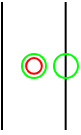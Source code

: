 <mxfile compressed="false" version="20.3.0" type="device">
  <diagram name="ND0032" id="qsxdDLgZaSoumH7-Wchw">
    <mxGraphModel dx="782" dy="531" grid="1" gridSize="2" guides="1" tooltips="1" connect="1" arrows="1" fold="1" page="1" pageScale="1" pageWidth="1169" pageHeight="827" math="0" shadow="0">
      <root>
        <mxCell id="SXBRzpKuDRuvWZq6fp0s-0" />
        <mxCell id="SXBRzpKuDRuvWZq6fp0s-131" value="Label" style="locked=1;" parent="SXBRzpKuDRuvWZq6fp0s-0" />
        <object label="Symbol" Width="2" Height="4" UoM="mm" id="SXBRzpKuDRuvWZq6fp0s-134">
          <mxCell style="" parent="SXBRzpKuDRuvWZq6fp0s-0" />
        </object>
        <mxCell id="SXBRzpKuDRuvWZq6fp0s-135" value="" style="endArrow=none;html=1;rounded=0;" parent="SXBRzpKuDRuvWZq6fp0s-134" edge="1">
          <mxGeometry width="50" height="50" relative="1" as="geometry">
            <mxPoint x="176" y="208" as="sourcePoint" />
            <mxPoint x="176" y="144" as="targetPoint" />
          </mxGeometry>
        </mxCell>
        <mxCell id="SXBRzpKuDRuvWZq6fp0s-136" value="" style="endArrow=none;html=1;rounded=0;" parent="SXBRzpKuDRuvWZq6fp0s-134" edge="1">
          <mxGeometry width="50" height="50" relative="1" as="geometry">
            <mxPoint x="207.83" y="208" as="sourcePoint" />
            <mxPoint x="207.83" y="144" as="targetPoint" />
          </mxGeometry>
        </mxCell>
        <mxCell id="SXBRzpKuDRuvWZq6fp0s-124" value="Connection" style="" parent="SXBRzpKuDRuvWZq6fp0s-0" />
        <object label="Connection" PipingConnector="N" LabelConnector="Y" SignalConnector="Y" Direction="0, 45, 315" AuxiliaryConnector="N" id="SXBRzpKuDRuvWZq6fp0s-125">
          <mxCell style="vsdxID=1407;fillColor=none;gradientColor=none;shape=stencil(rVFbDsIgEDwNnyQU4glqvcfGblsilmZBS28vZGMsxg9j/JvZmX1kR5g2TLCg0CpE8hdcbR8nYY5CaztPSDZmJEwnTDt4wpH8be6ZL1CcBV39vUxI3KdKh1YbswPTEzuBzlmiVGmKau9zUKM+jlJJQrJBko8QrZ+rrQ5oRJnXyMHBWElhRVx25ebnw/5zVvPFWRm83jxY5zilvf4eSy5xpKZ7AA==);strokeColor=#00FF00;strokeWidth=1;points=[[0.5,0.5,0,0,0]];labelBackgroundColor=none;rounded=0;html=1;whiteSpace=wrap;aspect=fixed;noLabel=1;snapToPoint=1;container=0;fontSize=16;" parent="SXBRzpKuDRuvWZq6fp0s-124" vertex="1">
            <mxGeometry x="202" y="170" width="12" height="12" as="geometry" />
          </mxCell>
        </object>
        <object label="Connection" PipingConnector="Y" LabelConnector="N" SignalConnector="N" Direction="90,270" AuxiliaryConnector="N" id="SXBRzpKuDRuvWZq6fp0s-126">
          <mxCell style="vsdxID=1407;fillColor=none;gradientColor=none;shape=stencil(rVFbDsIgEDwNnyQU4glqvcfGblsilmZBS28vZGMsxg9j/JvZmX1kR5g2TLCg0CpE8hdcbR8nYY5CaztPSDZmJEwnTDt4wpH8be6ZL1CcBV39vUxI3KdKh1YbswPTEzuBzlmiVGmKau9zUKM+jlJJQrJBko8QrZ+rrQ5oRJnXyMHBWElhRVx25ebnw/5zVvPFWRm83jxY5zilvf4eSy5xpKZ7AA==);strokeColor=#00FF00;strokeWidth=1;points=[[0.5,0.5,0,0,0]];labelBackgroundColor=none;rounded=0;html=1;whiteSpace=wrap;aspect=fixed;noLabel=1;snapToPoint=1;container=0;fontSize=16;" parent="SXBRzpKuDRuvWZq6fp0s-124" vertex="1">
            <mxGeometry x="186" y="170" width="12" height="12" as="geometry" />
          </mxCell>
        </object>
        <mxCell id="SXBRzpKuDRuvWZq6fp0s-132" value="Origo" style="locked=1;" parent="SXBRzpKuDRuvWZq6fp0s-0" />
        <object label="origo" id="SXBRzpKuDRuvWZq6fp0s-133">
          <mxCell style="vsdxID=1407;fillColor=none;gradientColor=none;shape=stencil(rVFbDsIgEDwNnyQU4glqvcfGblsilmZBS28vZGMsxg9j/JvZmX1kR5g2TLCg0CpE8hdcbR8nYY5CaztPSDZmJEwnTDt4wpH8be6ZL1CcBV39vUxI3KdKh1YbswPTEzuBzlmiVGmKau9zUKM+jlJJQrJBko8QrZ+rrQ5oRJnXyMHBWElhRVx25ebnw/5zVvPFWRm83jxY5zilvf4eSy5xpKZ7AA==);strokeColor=#ff0000;strokeWidth=1;points=[[0.5,0.5,0,0,0]];labelBackgroundColor=none;rounded=0;html=1;whiteSpace=wrap;aspect=fixed;noLabel=1;snapToPoint=1;" parent="SXBRzpKuDRuvWZq6fp0s-132" vertex="1">
            <mxGeometry x="188.06" y="172.06" width="7.874" height="7.87" as="geometry" />
          </mxCell>
        </object>
      </root>
    </mxGraphModel>
  </diagram>
</mxfile>
